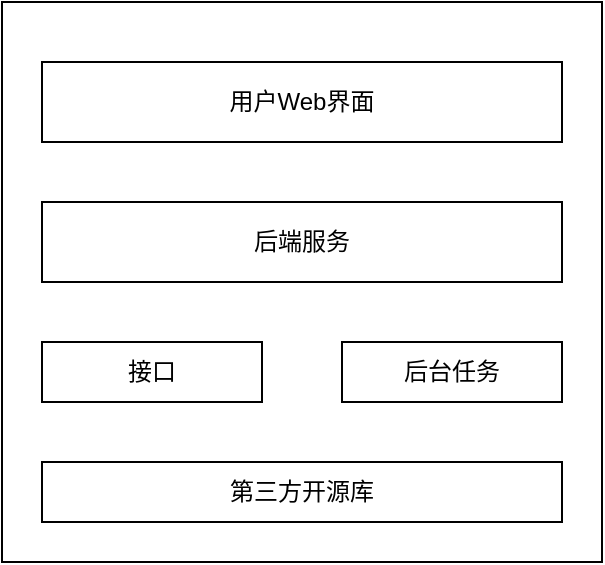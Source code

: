 <mxfile version="20.5.1" type="github">
  <diagram id="tcuDvTMzK8ZG18OZix4C" name="第 1 页">
    <mxGraphModel dx="1422" dy="748" grid="1" gridSize="10" guides="1" tooltips="1" connect="1" arrows="1" fold="1" page="1" pageScale="1" pageWidth="827" pageHeight="1169" math="0" shadow="0">
      <root>
        <mxCell id="0" />
        <mxCell id="1" parent="0" />
        <mxCell id="zitNx3p23CodK6oafo9O-11" value="" style="group" vertex="1" connectable="0" parent="1">
          <mxGeometry x="264" y="90" width="300" height="280" as="geometry" />
        </mxCell>
        <mxCell id="zitNx3p23CodK6oafo9O-7" value="" style="rounded=0;whiteSpace=wrap;html=1;" vertex="1" parent="zitNx3p23CodK6oafo9O-11">
          <mxGeometry width="300" height="280" as="geometry" />
        </mxCell>
        <mxCell id="zitNx3p23CodK6oafo9O-9" value="第三方开源库" style="rounded=0;whiteSpace=wrap;html=1;" vertex="1" parent="zitNx3p23CodK6oafo9O-11">
          <mxGeometry x="20" y="230" width="260" height="30" as="geometry" />
        </mxCell>
        <mxCell id="zitNx3p23CodK6oafo9O-1" value="用户Web界面" style="rounded=0;whiteSpace=wrap;html=1;" vertex="1" parent="zitNx3p23CodK6oafo9O-11">
          <mxGeometry x="20" y="30" width="260" height="40" as="geometry" />
        </mxCell>
        <mxCell id="zitNx3p23CodK6oafo9O-2" value="后端服务" style="rounded=0;whiteSpace=wrap;html=1;" vertex="1" parent="zitNx3p23CodK6oafo9O-11">
          <mxGeometry x="20" y="100" width="260" height="40" as="geometry" />
        </mxCell>
        <mxCell id="zitNx3p23CodK6oafo9O-4" value="接口" style="rounded=0;whiteSpace=wrap;html=1;" vertex="1" parent="zitNx3p23CodK6oafo9O-11">
          <mxGeometry x="20" y="170" width="110" height="30" as="geometry" />
        </mxCell>
        <mxCell id="zitNx3p23CodK6oafo9O-5" value="后台任务" style="rounded=0;whiteSpace=wrap;html=1;" vertex="1" parent="zitNx3p23CodK6oafo9O-11">
          <mxGeometry x="170" y="170" width="110" height="30" as="geometry" />
        </mxCell>
      </root>
    </mxGraphModel>
  </diagram>
</mxfile>
